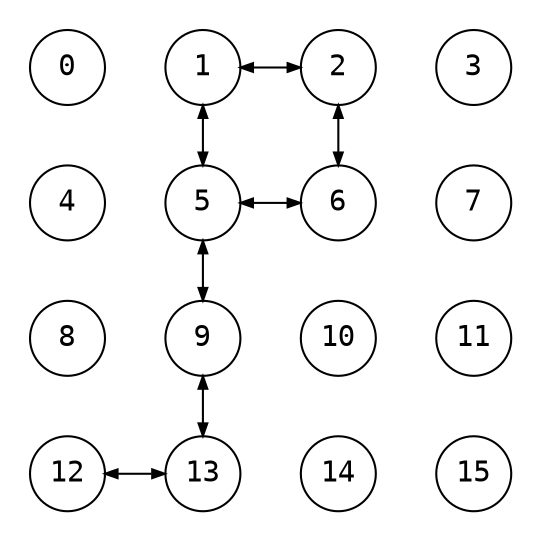 digraph {
    node [shape=circle, fontname="monospace", fixedsize=true, width=0.5, height=0.5];
    edge [arrowsize=0.6, fontname="monospace"];
    pad=0.2;
    nodesep=0.4;
    ranksep=0.4;

    1 -> {2, 5} [dir=both];
    2 -> {6} [dir=both];
    5 -> {6, 9} [dir=both];
    12 -> {13} [dir=both];
    13 -> {9} [dir=both];

    edge [style=invis];

    0 -> 4 -> 8 -> 12;
    6 -> 10 -> 14;
    3 -> 7 -> 11 -> 15;

    rank=same {0; 1; 2; 3};
    rank=same {4; 5; 6; 7};
    rank=same {8; 9; 10; 11};
    rank=same {12; 13; 14; 15};
}
